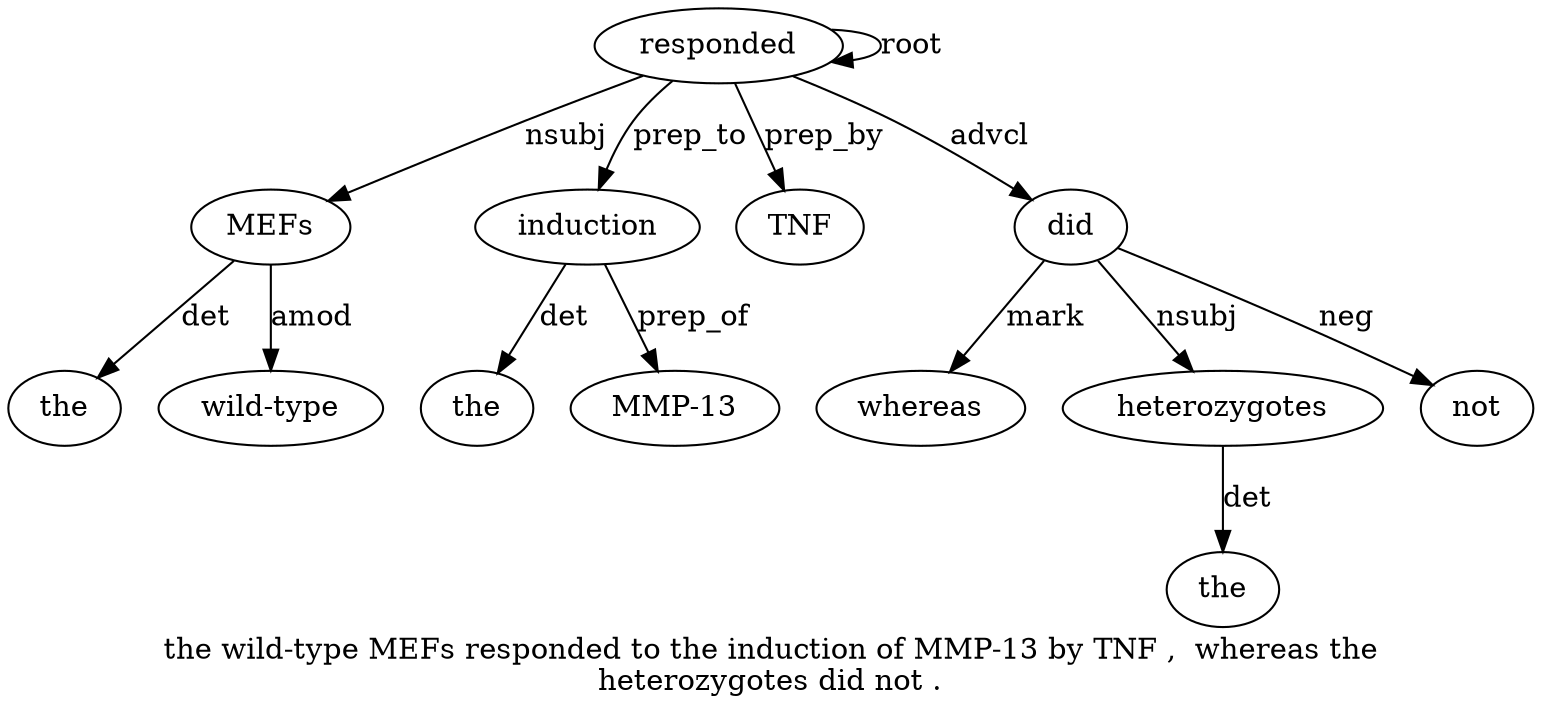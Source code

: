 digraph "the wild-type MEFs responded to the induction of MMP-13 by TNF ,  whereas the heterozygotes did not ." {
label="the wild-type MEFs responded to the induction of MMP-13 by TNF ,  whereas the
heterozygotes did not .";
MEFs3 [style=filled, fillcolor=white, label=MEFs];
the1 [style=filled, fillcolor=white, label=the];
MEFs3 -> the1  [label=det];
"wild-type2" [style=filled, fillcolor=white, label="wild-type"];
MEFs3 -> "wild-type2"  [label=amod];
responded4 [style=filled, fillcolor=white, label=responded];
responded4 -> MEFs3  [label=nsubj];
responded4 -> responded4  [label=root];
induction7 [style=filled, fillcolor=white, label=induction];
the6 [style=filled, fillcolor=white, label=the];
induction7 -> the6  [label=det];
responded4 -> induction7  [label=prep_to];
"MMP-139" [style=filled, fillcolor=white, label="MMP-13"];
induction7 -> "MMP-139"  [label=prep_of];
TNF11 [style=filled, fillcolor=white, label=TNF];
responded4 -> TNF11  [label=prep_by];
did16 [style=filled, fillcolor=white, label=did];
whereas13 [style=filled, fillcolor=white, label=whereas];
did16 -> whereas13  [label=mark];
heterozygotes15 [style=filled, fillcolor=white, label=heterozygotes];
the14 [style=filled, fillcolor=white, label=the];
heterozygotes15 -> the14  [label=det];
did16 -> heterozygotes15  [label=nsubj];
responded4 -> did16  [label=advcl];
not17 [style=filled, fillcolor=white, label=not];
did16 -> not17  [label=neg];
}
